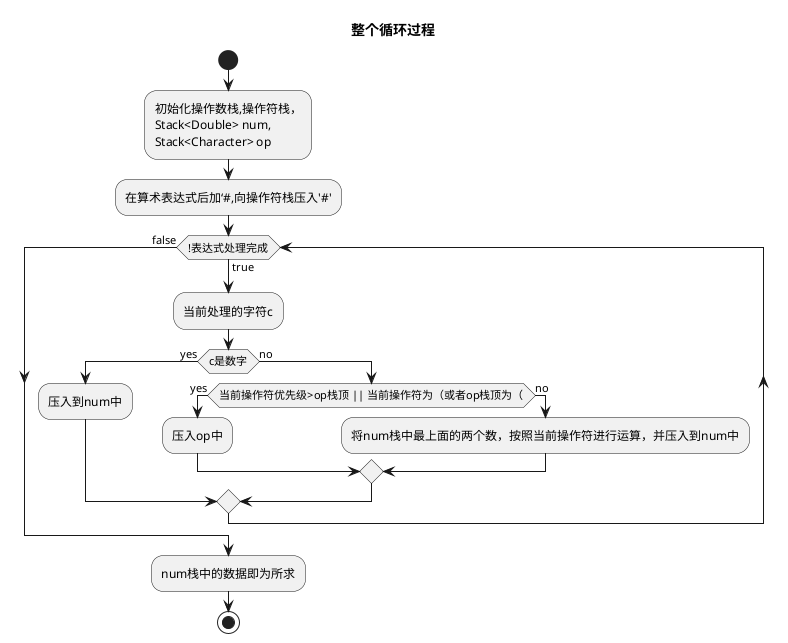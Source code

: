 @startuml
title 整个循环过程
start
:初始化操作数栈,操作符栈，
Stack<Double> num,
Stack<Character> op;
:在算术表达式后加‘#,向操作符栈压入'#';
while(!表达式处理完成)is(true)
:当前处理的字符c;
if(c是数字) then (yes)
:压入到num中;
else (no)
    if(当前操作符优先级>op栈顶 || 当前操作符为（或者op栈顶为（) then (yes)
    :压入op中;
    else (no)
    :将num栈中最上面的两个数，按照当前操作符进行运算，并压入到num中;
    endif
endif
endwhile(false)
:num栈中的数据即为所求;
stop
@enduml